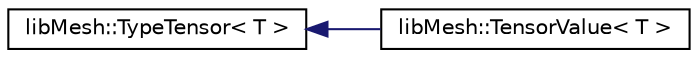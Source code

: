 digraph "Graphical Class Hierarchy"
{
  edge [fontname="Helvetica",fontsize="10",labelfontname="Helvetica",labelfontsize="10"];
  node [fontname="Helvetica",fontsize="10",shape=record];
  rankdir="LR";
  Node1 [label="libMesh::TypeTensor\< T \>",height=0.2,width=0.4,color="black", fillcolor="white", style="filled",URL="$classlibMesh_1_1TypeTensor.html"];
  Node1 -> Node2 [dir="back",color="midnightblue",fontsize="10",style="solid",fontname="Helvetica"];
  Node2 [label="libMesh::TensorValue\< T \>",height=0.2,width=0.4,color="black", fillcolor="white", style="filled",URL="$classlibMesh_1_1TensorValue.html"];
}
